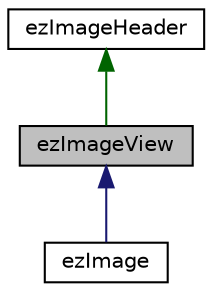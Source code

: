 digraph "ezImageView"
{
 // LATEX_PDF_SIZE
  edge [fontname="Helvetica",fontsize="10",labelfontname="Helvetica",labelfontsize="10"];
  node [fontname="Helvetica",fontsize="10",shape=record];
  Node1 [label="ezImageView",height=0.2,width=0.4,color="black", fillcolor="grey75", style="filled", fontcolor="black",tooltip="A class referencing image data and holding metadata about the image."];
  Node2 -> Node1 [dir="back",color="darkgreen",fontsize="10",style="solid",fontname="Helvetica"];
  Node2 [label="ezImageHeader",height=0.2,width=0.4,color="black", fillcolor="white", style="filled",URL="$d4/dfe/classez_image_header.htm",tooltip="A class containing image meta data, such as format and dimensions."];
  Node1 -> Node3 [dir="back",color="midnightblue",fontsize="10",style="solid",fontname="Helvetica"];
  Node3 [label="ezImage",height=0.2,width=0.4,color="black", fillcolor="white", style="filled",URL="$d4/d43/classez_image.htm",tooltip="A class containing image data and associated meta data."];
}
